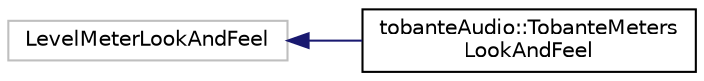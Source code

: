 digraph "Graphical Class Hierarchy"
{
  edge [fontname="Helvetica",fontsize="10",labelfontname="Helvetica",labelfontsize="10"];
  node [fontname="Helvetica",fontsize="10",shape=record];
  rankdir="LR";
  Node21 [label="LevelMeterLookAndFeel",height=0.2,width=0.4,color="grey75", fillcolor="white", style="filled"];
  Node21 -> Node0 [dir="back",color="midnightblue",fontsize="10",style="solid",fontname="Helvetica"];
  Node0 [label="tobanteAudio::TobanteMeters\lLookAndFeel",height=0.2,width=0.4,color="black", fillcolor="white", style="filled",URL="$classtobanteAudio_1_1TobanteMetersLookAndFeel.html",tooltip="Look and feel (theme) for all level meters. "];
}
